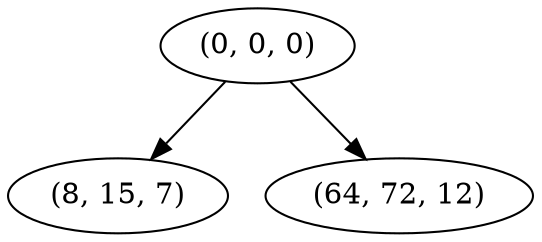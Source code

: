 digraph tree {
    "(0, 0, 0)";
    "(8, 15, 7)";
    "(64, 72, 12)";
    "(0, 0, 0)" -> "(8, 15, 7)";
    "(0, 0, 0)" -> "(64, 72, 12)";
}
